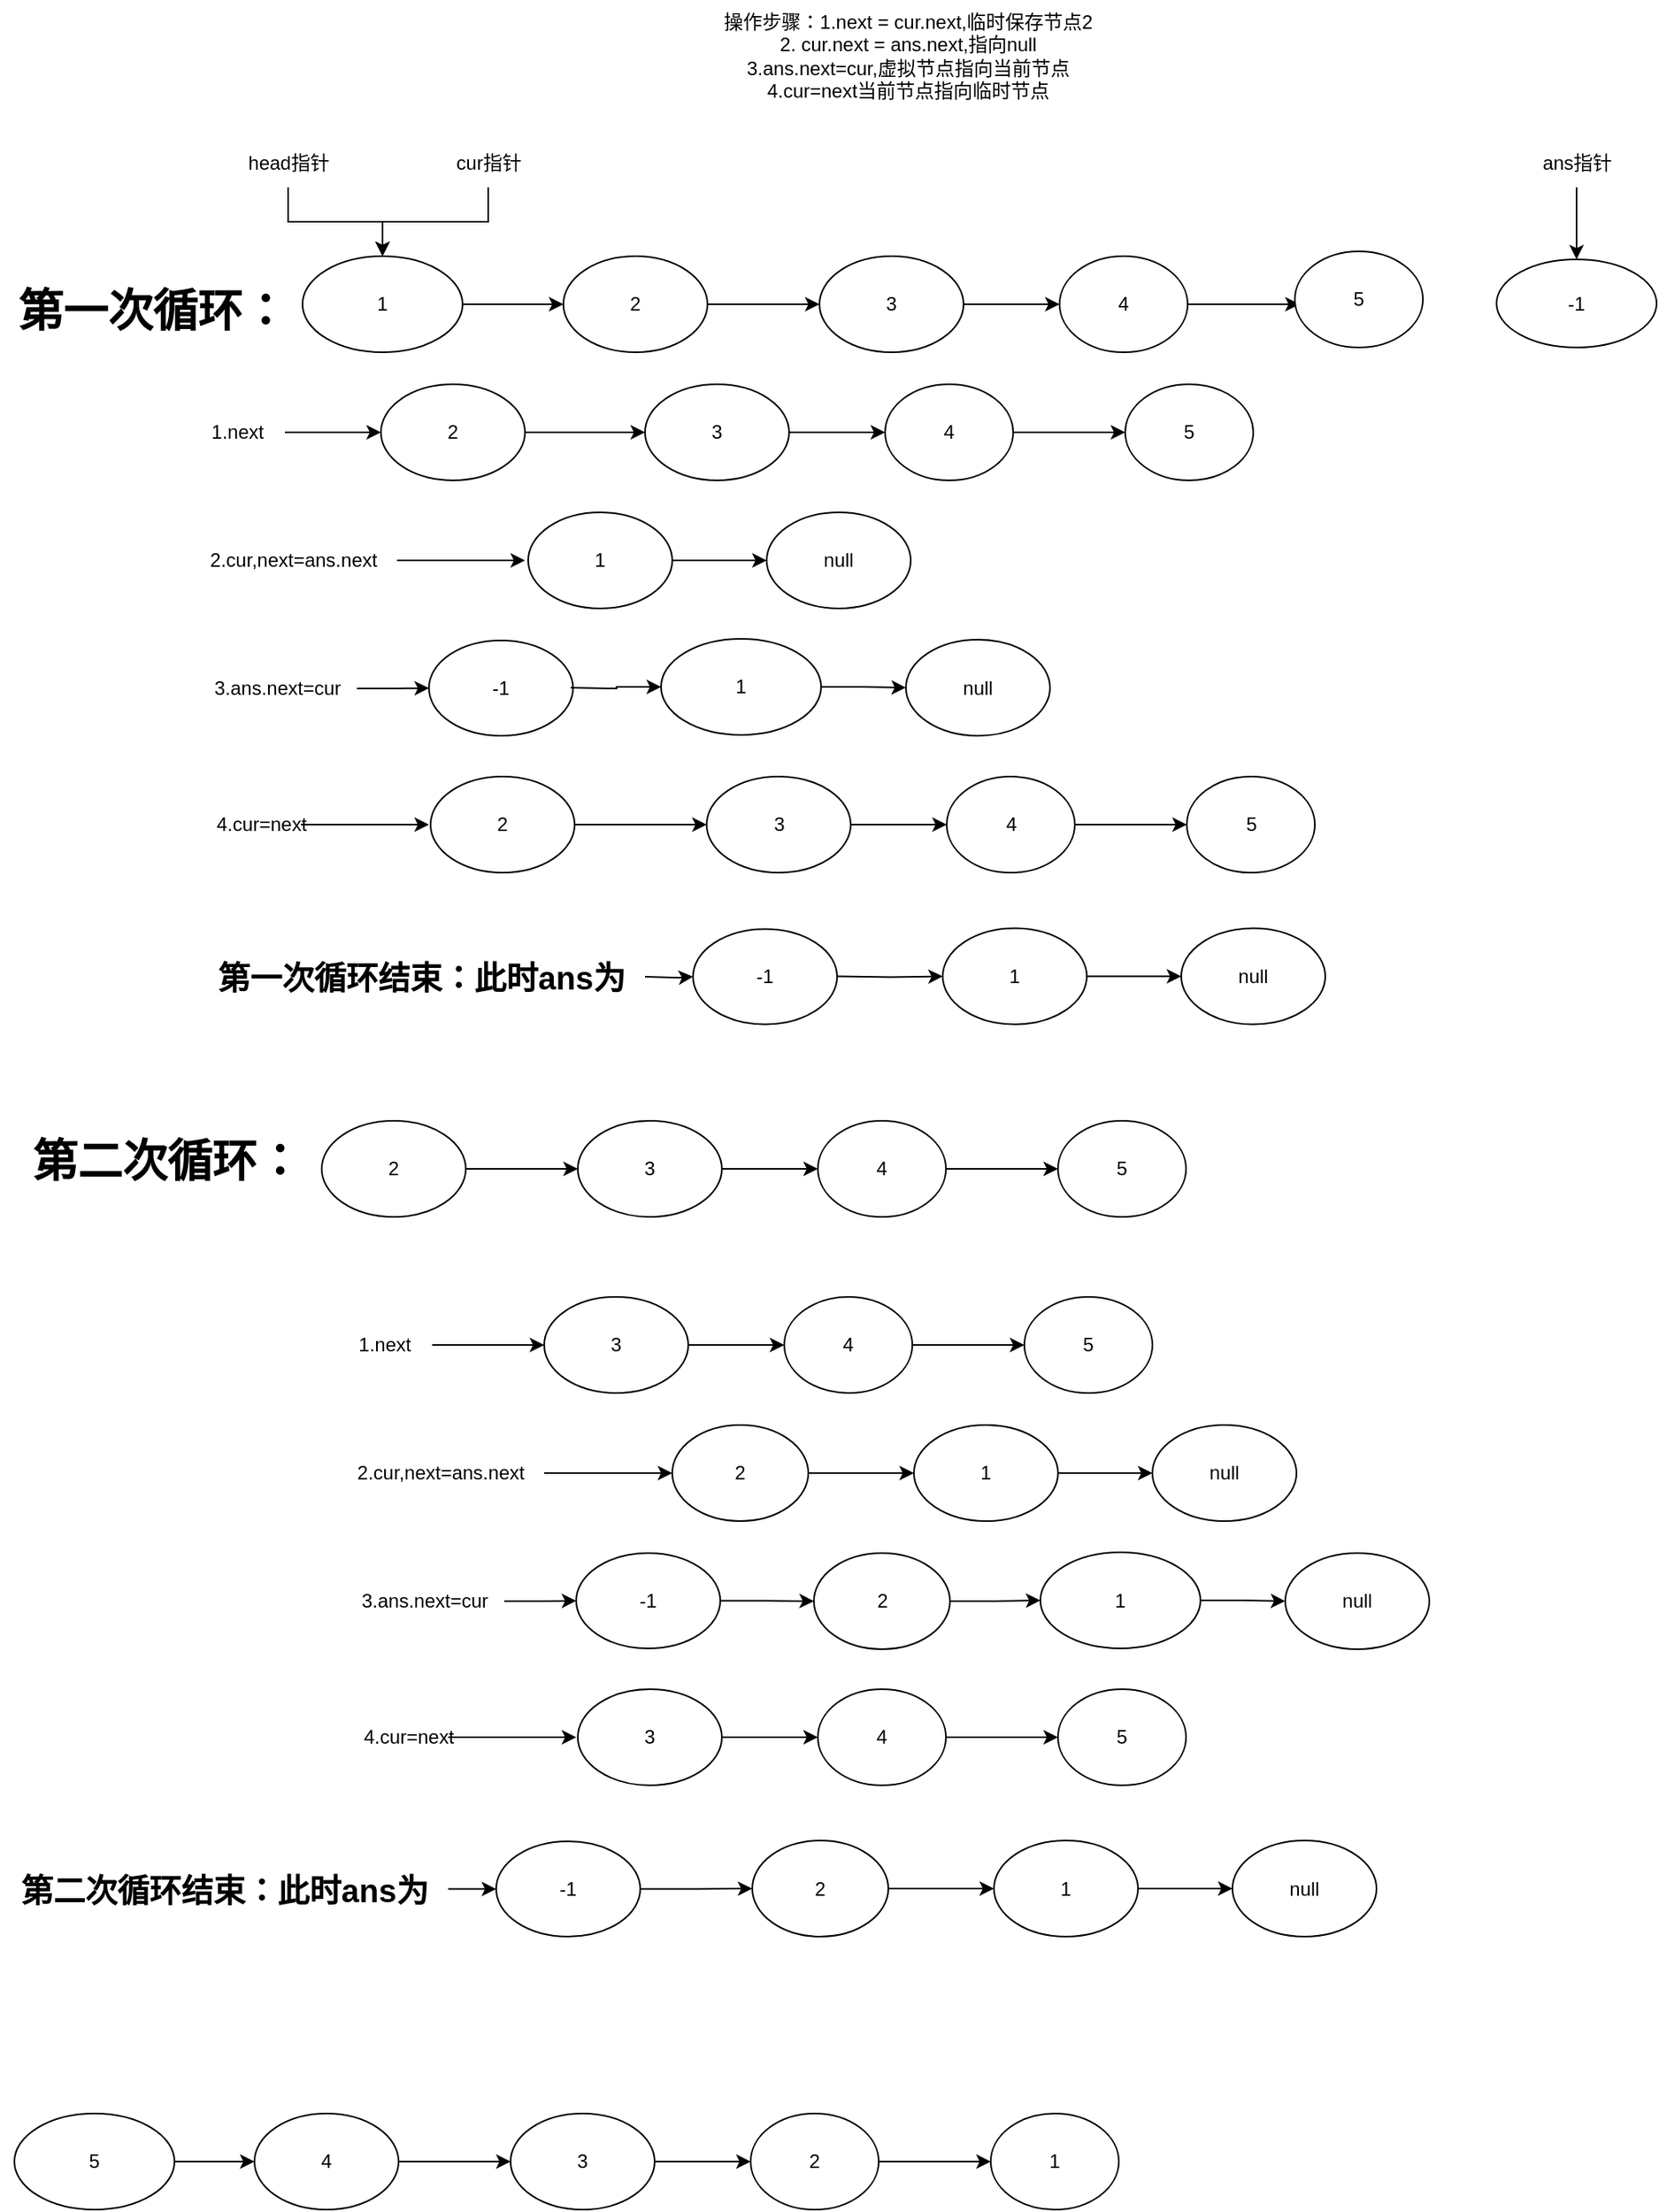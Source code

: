 <mxfile version="21.6.5" type="github" pages="2">
  <diagram name="第 1 页" id="rmQvQ7ixHq1P9Izbeguj">
    <mxGraphModel dx="2064" dy="1340" grid="1" gridSize="10" guides="1" tooltips="1" connect="1" arrows="1" fold="1" page="1" pageScale="1" pageWidth="827" pageHeight="1169" math="0" shadow="0">
      <root>
        <mxCell id="0" />
        <mxCell id="1" parent="0" />
        <mxCell id="DcCfHuT2zm9i7vaj_5bC-3" value="" style="edgeStyle=orthogonalEdgeStyle;rounded=0;orthogonalLoop=1;jettySize=auto;html=1;" parent="1" source="DcCfHuT2zm9i7vaj_5bC-1" target="DcCfHuT2zm9i7vaj_5bC-2" edge="1">
          <mxGeometry relative="1" as="geometry" />
        </mxCell>
        <mxCell id="DcCfHuT2zm9i7vaj_5bC-1" value="1" style="ellipse;whiteSpace=wrap;html=1;" parent="1" vertex="1">
          <mxGeometry x="449" y="290" width="100" height="60" as="geometry" />
        </mxCell>
        <mxCell id="DcCfHuT2zm9i7vaj_5bC-64" value="" style="edgeStyle=orthogonalEdgeStyle;rounded=0;orthogonalLoop=1;jettySize=auto;html=1;" parent="1" source="DcCfHuT2zm9i7vaj_5bC-2" target="DcCfHuT2zm9i7vaj_5bC-6" edge="1">
          <mxGeometry relative="1" as="geometry" />
        </mxCell>
        <mxCell id="DcCfHuT2zm9i7vaj_5bC-2" value="2" style="ellipse;whiteSpace=wrap;html=1;" parent="1" vertex="1">
          <mxGeometry x="612" y="290" width="90" height="60" as="geometry" />
        </mxCell>
        <mxCell id="DcCfHuT2zm9i7vaj_5bC-63" value="" style="edgeStyle=orthogonalEdgeStyle;rounded=0;orthogonalLoop=1;jettySize=auto;html=1;" parent="1" source="DcCfHuT2zm9i7vaj_5bC-6" target="DcCfHuT2zm9i7vaj_5bC-8" edge="1">
          <mxGeometry relative="1" as="geometry" />
        </mxCell>
        <mxCell id="DcCfHuT2zm9i7vaj_5bC-6" value="3" style="ellipse;whiteSpace=wrap;html=1;" parent="1" vertex="1">
          <mxGeometry x="772" y="290" width="90" height="60" as="geometry" />
        </mxCell>
        <mxCell id="DcCfHuT2zm9i7vaj_5bC-65" value="" style="edgeStyle=orthogonalEdgeStyle;rounded=0;orthogonalLoop=1;jettySize=auto;html=1;" parent="1" source="DcCfHuT2zm9i7vaj_5bC-8" edge="1">
          <mxGeometry relative="1" as="geometry">
            <mxPoint x="1072" y="320" as="targetPoint" />
          </mxGeometry>
        </mxCell>
        <mxCell id="DcCfHuT2zm9i7vaj_5bC-8" value="4" style="ellipse;whiteSpace=wrap;html=1;" parent="1" vertex="1">
          <mxGeometry x="922" y="290" width="80" height="60" as="geometry" />
        </mxCell>
        <mxCell id="DcCfHuT2zm9i7vaj_5bC-10" value="5" style="ellipse;whiteSpace=wrap;html=1;" parent="1" vertex="1">
          <mxGeometry x="1069" y="287" width="80" height="60" as="geometry" />
        </mxCell>
        <mxCell id="DcCfHuT2zm9i7vaj_5bC-12" value="" style="edgeStyle=orthogonalEdgeStyle;rounded=0;orthogonalLoop=1;jettySize=auto;html=1;" parent="1" source="DcCfHuT2zm9i7vaj_5bC-13" target="DcCfHuT2zm9i7vaj_5bC-15" edge="1">
          <mxGeometry relative="1" as="geometry" />
        </mxCell>
        <mxCell id="DcCfHuT2zm9i7vaj_5bC-13" value="5" style="ellipse;whiteSpace=wrap;html=1;" parent="1" vertex="1">
          <mxGeometry x="269" y="1450" width="100" height="60" as="geometry" />
        </mxCell>
        <mxCell id="DcCfHuT2zm9i7vaj_5bC-14" value="" style="edgeStyle=orthogonalEdgeStyle;rounded=0;orthogonalLoop=1;jettySize=auto;html=1;" parent="1" source="DcCfHuT2zm9i7vaj_5bC-15" target="DcCfHuT2zm9i7vaj_5bC-17" edge="1">
          <mxGeometry relative="1" as="geometry" />
        </mxCell>
        <mxCell id="DcCfHuT2zm9i7vaj_5bC-15" value="4" style="ellipse;whiteSpace=wrap;html=1;" parent="1" vertex="1">
          <mxGeometry x="419" y="1450" width="90" height="60" as="geometry" />
        </mxCell>
        <mxCell id="DcCfHuT2zm9i7vaj_5bC-16" value="" style="edgeStyle=orthogonalEdgeStyle;rounded=0;orthogonalLoop=1;jettySize=auto;html=1;" parent="1" source="DcCfHuT2zm9i7vaj_5bC-17" target="DcCfHuT2zm9i7vaj_5bC-19" edge="1">
          <mxGeometry relative="1" as="geometry" />
        </mxCell>
        <mxCell id="DcCfHuT2zm9i7vaj_5bC-17" value="3" style="ellipse;whiteSpace=wrap;html=1;" parent="1" vertex="1">
          <mxGeometry x="579" y="1450" width="90" height="60" as="geometry" />
        </mxCell>
        <mxCell id="DcCfHuT2zm9i7vaj_5bC-18" value="" style="edgeStyle=orthogonalEdgeStyle;rounded=0;orthogonalLoop=1;jettySize=auto;html=1;" parent="1" source="DcCfHuT2zm9i7vaj_5bC-19" target="DcCfHuT2zm9i7vaj_5bC-20" edge="1">
          <mxGeometry relative="1" as="geometry" />
        </mxCell>
        <mxCell id="DcCfHuT2zm9i7vaj_5bC-19" value="2" style="ellipse;whiteSpace=wrap;html=1;" parent="1" vertex="1">
          <mxGeometry x="729" y="1450" width="80" height="60" as="geometry" />
        </mxCell>
        <mxCell id="DcCfHuT2zm9i7vaj_5bC-20" value="1" style="ellipse;whiteSpace=wrap;html=1;" parent="1" vertex="1">
          <mxGeometry x="879" y="1450" width="80" height="60" as="geometry" />
        </mxCell>
        <mxCell id="DcCfHuT2zm9i7vaj_5bC-21" value="-1" style="ellipse;whiteSpace=wrap;html=1;" parent="1" vertex="1">
          <mxGeometry x="1195" y="292" width="100" height="55" as="geometry" />
        </mxCell>
        <mxCell id="DcCfHuT2zm9i7vaj_5bC-235" style="edgeStyle=orthogonalEdgeStyle;rounded=0;orthogonalLoop=1;jettySize=auto;html=1;entryX=0.5;entryY=0;entryDx=0;entryDy=0;" parent="1" source="DcCfHuT2zm9i7vaj_5bC-25" target="DcCfHuT2zm9i7vaj_5bC-1" edge="1">
          <mxGeometry relative="1" as="geometry" />
        </mxCell>
        <mxCell id="DcCfHuT2zm9i7vaj_5bC-25" value="cur指针" style="text;html=1;align=center;verticalAlign=middle;resizable=0;points=[];autosize=1;strokeColor=none;fillColor=none;" parent="1" vertex="1">
          <mxGeometry x="535" y="217" width="60" height="30" as="geometry" />
        </mxCell>
        <mxCell id="DcCfHuT2zm9i7vaj_5bC-233" style="edgeStyle=orthogonalEdgeStyle;rounded=0;orthogonalLoop=1;jettySize=auto;html=1;" parent="1" source="DcCfHuT2zm9i7vaj_5bC-26" target="DcCfHuT2zm9i7vaj_5bC-1" edge="1">
          <mxGeometry relative="1" as="geometry" />
        </mxCell>
        <mxCell id="DcCfHuT2zm9i7vaj_5bC-26" value="head指针" style="text;html=1;align=center;verticalAlign=middle;resizable=0;points=[];autosize=1;strokeColor=none;fillColor=none;" parent="1" vertex="1">
          <mxGeometry x="405" y="217" width="70" height="30" as="geometry" />
        </mxCell>
        <mxCell id="DcCfHuT2zm9i7vaj_5bC-234" style="edgeStyle=orthogonalEdgeStyle;rounded=0;orthogonalLoop=1;jettySize=auto;html=1;entryX=0.5;entryY=0;entryDx=0;entryDy=0;" parent="1" source="DcCfHuT2zm9i7vaj_5bC-27" target="DcCfHuT2zm9i7vaj_5bC-21" edge="1">
          <mxGeometry relative="1" as="geometry" />
        </mxCell>
        <mxCell id="DcCfHuT2zm9i7vaj_5bC-27" value="ans指针" style="text;html=1;align=center;verticalAlign=middle;resizable=0;points=[];autosize=1;strokeColor=none;fillColor=none;" parent="1" vertex="1">
          <mxGeometry x="1210" y="217" width="70" height="30" as="geometry" />
        </mxCell>
        <mxCell id="DcCfHuT2zm9i7vaj_5bC-33" value="操作步骤：1.next = cur.next,临时保存节点2&lt;br&gt;2. cur.next = ans.next,指向null&lt;br&gt;3.ans.next=cur,虚拟节点指向当前节点&lt;br&gt;4.cur=next当前节点指向临时节点" style="text;html=1;align=center;verticalAlign=middle;resizable=0;points=[];autosize=1;strokeColor=none;fillColor=none;" parent="1" vertex="1">
          <mxGeometry x="701.5" y="130" width="250" height="70" as="geometry" />
        </mxCell>
        <mxCell id="DcCfHuT2zm9i7vaj_5bC-58" value="" style="edgeStyle=orthogonalEdgeStyle;rounded=0;orthogonalLoop=1;jettySize=auto;html=1;" parent="1" source="DcCfHuT2zm9i7vaj_5bC-59" target="DcCfHuT2zm9i7vaj_5bC-61" edge="1">
          <mxGeometry relative="1" as="geometry" />
        </mxCell>
        <mxCell id="DcCfHuT2zm9i7vaj_5bC-59" value="3" style="ellipse;whiteSpace=wrap;html=1;" parent="1" vertex="1">
          <mxGeometry x="600" y="940" width="90" height="60" as="geometry" />
        </mxCell>
        <mxCell id="DcCfHuT2zm9i7vaj_5bC-60" value="" style="edgeStyle=orthogonalEdgeStyle;rounded=0;orthogonalLoop=1;jettySize=auto;html=1;" parent="1" source="DcCfHuT2zm9i7vaj_5bC-61" target="DcCfHuT2zm9i7vaj_5bC-62" edge="1">
          <mxGeometry relative="1" as="geometry" />
        </mxCell>
        <mxCell id="DcCfHuT2zm9i7vaj_5bC-61" value="4" style="ellipse;whiteSpace=wrap;html=1;" parent="1" vertex="1">
          <mxGeometry x="750" y="940" width="80" height="60" as="geometry" />
        </mxCell>
        <mxCell id="DcCfHuT2zm9i7vaj_5bC-62" value="5" style="ellipse;whiteSpace=wrap;html=1;" parent="1" vertex="1">
          <mxGeometry x="900" y="940" width="80" height="60" as="geometry" />
        </mxCell>
        <mxCell id="DcCfHuT2zm9i7vaj_5bC-67" value="" style="edgeStyle=orthogonalEdgeStyle;rounded=0;orthogonalLoop=1;jettySize=auto;html=1;" parent="1" source="DcCfHuT2zm9i7vaj_5bC-66" edge="1">
          <mxGeometry relative="1" as="geometry">
            <mxPoint x="600" y="970" as="targetPoint" />
          </mxGeometry>
        </mxCell>
        <mxCell id="DcCfHuT2zm9i7vaj_5bC-66" value="1.next" style="text;html=1;align=center;verticalAlign=middle;resizable=0;points=[];autosize=1;strokeColor=none;fillColor=none;" parent="1" vertex="1">
          <mxGeometry x="470" y="955" width="60" height="30" as="geometry" />
        </mxCell>
        <mxCell id="DcCfHuT2zm9i7vaj_5bC-176" value="" style="edgeStyle=orthogonalEdgeStyle;rounded=0;orthogonalLoop=1;jettySize=auto;html=1;" parent="1" source="DcCfHuT2zm9i7vaj_5bC-69" target="DcCfHuT2zm9i7vaj_5bC-175" edge="1">
          <mxGeometry relative="1" as="geometry" />
        </mxCell>
        <mxCell id="DcCfHuT2zm9i7vaj_5bC-69" value="2.cur,next=ans.next" style="text;html=1;align=center;verticalAlign=middle;resizable=0;points=[];autosize=1;strokeColor=none;fillColor=none;" parent="1" vertex="1">
          <mxGeometry x="470" y="1035" width="130" height="30" as="geometry" />
        </mxCell>
        <mxCell id="DcCfHuT2zm9i7vaj_5bC-93" value="" style="edgeStyle=orthogonalEdgeStyle;rounded=0;orthogonalLoop=1;jettySize=auto;html=1;" parent="1" source="DcCfHuT2zm9i7vaj_5bC-81" target="DcCfHuT2zm9i7vaj_5bC-82" edge="1">
          <mxGeometry relative="1" as="geometry" />
        </mxCell>
        <mxCell id="DcCfHuT2zm9i7vaj_5bC-81" value="3.ans.next=cur" style="text;html=1;align=center;verticalAlign=middle;resizable=0;points=[];autosize=1;strokeColor=none;fillColor=none;" parent="1" vertex="1">
          <mxGeometry x="475" y="1115" width="100" height="30" as="geometry" />
        </mxCell>
        <mxCell id="DcCfHuT2zm9i7vaj_5bC-179" value="" style="edgeStyle=orthogonalEdgeStyle;rounded=0;orthogonalLoop=1;jettySize=auto;html=1;" parent="1" source="DcCfHuT2zm9i7vaj_5bC-82" target="DcCfHuT2zm9i7vaj_5bC-178" edge="1">
          <mxGeometry relative="1" as="geometry" />
        </mxCell>
        <mxCell id="DcCfHuT2zm9i7vaj_5bC-82" value="-1" style="ellipse;whiteSpace=wrap;html=1;" parent="1" vertex="1">
          <mxGeometry x="620" y="1100" width="90" height="59.5" as="geometry" />
        </mxCell>
        <mxCell id="DcCfHuT2zm9i7vaj_5bC-83" value="" style="edgeStyle=orthogonalEdgeStyle;rounded=0;orthogonalLoop=1;jettySize=auto;html=1;" parent="1" source="DcCfHuT2zm9i7vaj_5bC-84" target="DcCfHuT2zm9i7vaj_5bC-86" edge="1">
          <mxGeometry relative="1" as="geometry" />
        </mxCell>
        <mxCell id="DcCfHuT2zm9i7vaj_5bC-84" value="1" style="ellipse;whiteSpace=wrap;html=1;" parent="1" vertex="1">
          <mxGeometry x="910" y="1099.5" width="100" height="60" as="geometry" />
        </mxCell>
        <mxCell id="DcCfHuT2zm9i7vaj_5bC-86" value="null" style="ellipse;whiteSpace=wrap;html=1;" parent="1" vertex="1">
          <mxGeometry x="1063" y="1100" width="90" height="60" as="geometry" />
        </mxCell>
        <mxCell id="DcCfHuT2zm9i7vaj_5bC-121" value="" style="edgeStyle=orthogonalEdgeStyle;rounded=0;orthogonalLoop=1;jettySize=auto;html=1;" parent="1" edge="1">
          <mxGeometry relative="1" as="geometry">
            <mxPoint x="540" y="1215" as="sourcePoint" />
            <mxPoint x="620" y="1215" as="targetPoint" />
          </mxGeometry>
        </mxCell>
        <mxCell id="DcCfHuT2zm9i7vaj_5bC-94" value="4.cur=next" style="text;html=1;align=center;verticalAlign=middle;resizable=0;points=[];autosize=1;strokeColor=none;fillColor=none;" parent="1" vertex="1">
          <mxGeometry x="475" y="1200" width="80" height="30" as="geometry" />
        </mxCell>
        <mxCell id="DcCfHuT2zm9i7vaj_5bC-113" value="" style="edgeStyle=orthogonalEdgeStyle;rounded=0;orthogonalLoop=1;jettySize=auto;html=1;" parent="1" source="DcCfHuT2zm9i7vaj_5bC-104" target="DcCfHuT2zm9i7vaj_5bC-112" edge="1">
          <mxGeometry relative="1" as="geometry" />
        </mxCell>
        <mxCell id="DcCfHuT2zm9i7vaj_5bC-104" value="1" style="ellipse;whiteSpace=wrap;html=1;" parent="1" vertex="1">
          <mxGeometry x="831" y="1020" width="90" height="60" as="geometry" />
        </mxCell>
        <mxCell id="DcCfHuT2zm9i7vaj_5bC-112" value="null" style="ellipse;whiteSpace=wrap;html=1;" parent="1" vertex="1">
          <mxGeometry x="980" y="1020" width="90" height="60" as="geometry" />
        </mxCell>
        <mxCell id="DcCfHuT2zm9i7vaj_5bC-116" value="" style="edgeStyle=orthogonalEdgeStyle;rounded=0;orthogonalLoop=1;jettySize=auto;html=1;" parent="1" source="DcCfHuT2zm9i7vaj_5bC-117" target="DcCfHuT2zm9i7vaj_5bC-119" edge="1">
          <mxGeometry relative="1" as="geometry" />
        </mxCell>
        <mxCell id="DcCfHuT2zm9i7vaj_5bC-117" value="3" style="ellipse;whiteSpace=wrap;html=1;" parent="1" vertex="1">
          <mxGeometry x="621" y="1185" width="90" height="60" as="geometry" />
        </mxCell>
        <mxCell id="DcCfHuT2zm9i7vaj_5bC-118" value="" style="edgeStyle=orthogonalEdgeStyle;rounded=0;orthogonalLoop=1;jettySize=auto;html=1;" parent="1" source="DcCfHuT2zm9i7vaj_5bC-119" target="DcCfHuT2zm9i7vaj_5bC-120" edge="1">
          <mxGeometry relative="1" as="geometry" />
        </mxCell>
        <mxCell id="DcCfHuT2zm9i7vaj_5bC-119" value="4" style="ellipse;whiteSpace=wrap;html=1;" parent="1" vertex="1">
          <mxGeometry x="771" y="1185" width="80" height="60" as="geometry" />
        </mxCell>
        <mxCell id="DcCfHuT2zm9i7vaj_5bC-120" value="5" style="ellipse;whiteSpace=wrap;html=1;" parent="1" vertex="1">
          <mxGeometry x="921" y="1185" width="80" height="60" as="geometry" />
        </mxCell>
        <mxCell id="DcCfHuT2zm9i7vaj_5bC-130" value="" style="edgeStyle=orthogonalEdgeStyle;rounded=0;orthogonalLoop=1;jettySize=auto;html=1;" parent="1" source="DcCfHuT2zm9i7vaj_5bC-122" target="DcCfHuT2zm9i7vaj_5bC-126" edge="1">
          <mxGeometry relative="1" as="geometry" />
        </mxCell>
        <mxCell id="DcCfHuT2zm9i7vaj_5bC-122" value="&lt;b&gt;&lt;font style=&quot;font-size: 20px;&quot;&gt;第二次循环结束：此时ans为&lt;/font&gt;&lt;/b&gt;" style="text;html=1;align=center;verticalAlign=middle;resizable=0;points=[];autosize=1;strokeColor=none;fillColor=none;" parent="1" vertex="1">
          <mxGeometry x="260" y="1289.75" width="280" height="40" as="geometry" />
        </mxCell>
        <mxCell id="DcCfHuT2zm9i7vaj_5bC-186" value="" style="edgeStyle=orthogonalEdgeStyle;rounded=0;orthogonalLoop=1;jettySize=auto;html=1;" parent="1" source="DcCfHuT2zm9i7vaj_5bC-126" target="DcCfHuT2zm9i7vaj_5bC-185" edge="1">
          <mxGeometry relative="1" as="geometry" />
        </mxCell>
        <mxCell id="DcCfHuT2zm9i7vaj_5bC-126" value="-1" style="ellipse;whiteSpace=wrap;html=1;" parent="1" vertex="1">
          <mxGeometry x="570" y="1280" width="90" height="59.5" as="geometry" />
        </mxCell>
        <mxCell id="DcCfHuT2zm9i7vaj_5bC-131" value="&lt;b&gt;&lt;font style=&quot;font-size: 28px;&quot;&gt;第一次循环：&lt;/font&gt;&lt;/b&gt;" style="text;html=1;align=center;verticalAlign=middle;resizable=0;points=[];autosize=1;strokeColor=none;fillColor=none;" parent="1" vertex="1">
          <mxGeometry x="260" y="299" width="190" height="50" as="geometry" />
        </mxCell>
        <mxCell id="DcCfHuT2zm9i7vaj_5bC-132" value="&lt;b&gt;&lt;font style=&quot;font-size: 28px;&quot;&gt;第二次循环：&lt;/font&gt;&lt;/b&gt;" style="text;html=1;align=center;verticalAlign=middle;resizable=0;points=[];autosize=1;strokeColor=none;fillColor=none;" parent="1" vertex="1">
          <mxGeometry x="269" y="830" width="190" height="50" as="geometry" />
        </mxCell>
        <mxCell id="DcCfHuT2zm9i7vaj_5bC-133" value="" style="edgeStyle=orthogonalEdgeStyle;rounded=0;orthogonalLoop=1;jettySize=auto;html=1;" parent="1" source="DcCfHuT2zm9i7vaj_5bC-134" target="DcCfHuT2zm9i7vaj_5bC-136" edge="1">
          <mxGeometry relative="1" as="geometry" />
        </mxCell>
        <mxCell id="DcCfHuT2zm9i7vaj_5bC-134" value="2" style="ellipse;whiteSpace=wrap;html=1;" parent="1" vertex="1">
          <mxGeometry x="461" y="830" width="90" height="60" as="geometry" />
        </mxCell>
        <mxCell id="DcCfHuT2zm9i7vaj_5bC-135" value="" style="edgeStyle=orthogonalEdgeStyle;rounded=0;orthogonalLoop=1;jettySize=auto;html=1;" parent="1" source="DcCfHuT2zm9i7vaj_5bC-136" target="DcCfHuT2zm9i7vaj_5bC-138" edge="1">
          <mxGeometry relative="1" as="geometry" />
        </mxCell>
        <mxCell id="DcCfHuT2zm9i7vaj_5bC-136" value="3" style="ellipse;whiteSpace=wrap;html=1;" parent="1" vertex="1">
          <mxGeometry x="621" y="830" width="90" height="60" as="geometry" />
        </mxCell>
        <mxCell id="DcCfHuT2zm9i7vaj_5bC-137" value="" style="edgeStyle=orthogonalEdgeStyle;rounded=0;orthogonalLoop=1;jettySize=auto;html=1;" parent="1" source="DcCfHuT2zm9i7vaj_5bC-138" target="DcCfHuT2zm9i7vaj_5bC-139" edge="1">
          <mxGeometry relative="1" as="geometry" />
        </mxCell>
        <mxCell id="DcCfHuT2zm9i7vaj_5bC-138" value="4" style="ellipse;whiteSpace=wrap;html=1;" parent="1" vertex="1">
          <mxGeometry x="771" y="830" width="80" height="60" as="geometry" />
        </mxCell>
        <mxCell id="DcCfHuT2zm9i7vaj_5bC-139" value="5" style="ellipse;whiteSpace=wrap;html=1;" parent="1" vertex="1">
          <mxGeometry x="921" y="830" width="80" height="60" as="geometry" />
        </mxCell>
        <mxCell id="DcCfHuT2zm9i7vaj_5bC-177" value="" style="edgeStyle=orthogonalEdgeStyle;rounded=0;orthogonalLoop=1;jettySize=auto;html=1;" parent="1" source="DcCfHuT2zm9i7vaj_5bC-175" target="DcCfHuT2zm9i7vaj_5bC-104" edge="1">
          <mxGeometry relative="1" as="geometry" />
        </mxCell>
        <mxCell id="DcCfHuT2zm9i7vaj_5bC-175" value="2" style="ellipse;whiteSpace=wrap;html=1;" parent="1" vertex="1">
          <mxGeometry x="680" y="1020" width="85" height="60" as="geometry" />
        </mxCell>
        <mxCell id="DcCfHuT2zm9i7vaj_5bC-180" value="" style="edgeStyle=orthogonalEdgeStyle;rounded=0;orthogonalLoop=1;jettySize=auto;html=1;" parent="1" source="DcCfHuT2zm9i7vaj_5bC-178" target="DcCfHuT2zm9i7vaj_5bC-84" edge="1">
          <mxGeometry relative="1" as="geometry" />
        </mxCell>
        <mxCell id="DcCfHuT2zm9i7vaj_5bC-178" value="2" style="ellipse;whiteSpace=wrap;html=1;" parent="1" vertex="1">
          <mxGeometry x="768.5" y="1100" width="85" height="60" as="geometry" />
        </mxCell>
        <mxCell id="DcCfHuT2zm9i7vaj_5bC-181" value="" style="edgeStyle=orthogonalEdgeStyle;rounded=0;orthogonalLoop=1;jettySize=auto;html=1;" parent="1" source="DcCfHuT2zm9i7vaj_5bC-182" edge="1">
          <mxGeometry relative="1" as="geometry">
            <mxPoint x="1030" y="1309.5" as="targetPoint" />
          </mxGeometry>
        </mxCell>
        <mxCell id="DcCfHuT2zm9i7vaj_5bC-182" value="1" style="ellipse;whiteSpace=wrap;html=1;" parent="1" vertex="1">
          <mxGeometry x="881" y="1279.5" width="90" height="60" as="geometry" />
        </mxCell>
        <mxCell id="DcCfHuT2zm9i7vaj_5bC-183" value="null" style="ellipse;whiteSpace=wrap;html=1;" parent="1" vertex="1">
          <mxGeometry x="1030" y="1279.5" width="90" height="60" as="geometry" />
        </mxCell>
        <mxCell id="DcCfHuT2zm9i7vaj_5bC-184" value="" style="edgeStyle=orthogonalEdgeStyle;rounded=0;orthogonalLoop=1;jettySize=auto;html=1;" parent="1" source="DcCfHuT2zm9i7vaj_5bC-185" target="DcCfHuT2zm9i7vaj_5bC-182" edge="1">
          <mxGeometry relative="1" as="geometry" />
        </mxCell>
        <mxCell id="DcCfHuT2zm9i7vaj_5bC-185" value="2" style="ellipse;whiteSpace=wrap;html=1;" parent="1" vertex="1">
          <mxGeometry x="730" y="1279.5" width="85" height="60" as="geometry" />
        </mxCell>
        <mxCell id="DcCfHuT2zm9i7vaj_5bC-187" value="" style="edgeStyle=orthogonalEdgeStyle;rounded=0;orthogonalLoop=1;jettySize=auto;html=1;" parent="1" source="DcCfHuT2zm9i7vaj_5bC-188" target="DcCfHuT2zm9i7vaj_5bC-190" edge="1">
          <mxGeometry relative="1" as="geometry" />
        </mxCell>
        <mxCell id="DcCfHuT2zm9i7vaj_5bC-188" value="3" style="ellipse;whiteSpace=wrap;html=1;" parent="1" vertex="1">
          <mxGeometry x="663" y="370" width="90" height="60" as="geometry" />
        </mxCell>
        <mxCell id="DcCfHuT2zm9i7vaj_5bC-189" value="" style="edgeStyle=orthogonalEdgeStyle;rounded=0;orthogonalLoop=1;jettySize=auto;html=1;" parent="1" source="DcCfHuT2zm9i7vaj_5bC-190" target="DcCfHuT2zm9i7vaj_5bC-191" edge="1">
          <mxGeometry relative="1" as="geometry" />
        </mxCell>
        <mxCell id="DcCfHuT2zm9i7vaj_5bC-190" value="4" style="ellipse;whiteSpace=wrap;html=1;" parent="1" vertex="1">
          <mxGeometry x="813" y="370" width="80" height="60" as="geometry" />
        </mxCell>
        <mxCell id="DcCfHuT2zm9i7vaj_5bC-191" value="5" style="ellipse;whiteSpace=wrap;html=1;" parent="1" vertex="1">
          <mxGeometry x="963" y="370" width="80" height="60" as="geometry" />
        </mxCell>
        <mxCell id="DcCfHuT2zm9i7vaj_5bC-228" value="" style="edgeStyle=orthogonalEdgeStyle;rounded=0;orthogonalLoop=1;jettySize=auto;html=1;" parent="1" source="DcCfHuT2zm9i7vaj_5bC-193" target="DcCfHuT2zm9i7vaj_5bC-226" edge="1">
          <mxGeometry relative="1" as="geometry" />
        </mxCell>
        <mxCell id="DcCfHuT2zm9i7vaj_5bC-193" value="1.next" style="text;html=1;align=center;verticalAlign=middle;resizable=0;points=[];autosize=1;strokeColor=none;fillColor=none;" parent="1" vertex="1">
          <mxGeometry x="378" y="385" width="60" height="30" as="geometry" />
        </mxCell>
        <mxCell id="DcCfHuT2zm9i7vaj_5bC-194" value="" style="edgeStyle=orthogonalEdgeStyle;rounded=0;orthogonalLoop=1;jettySize=auto;html=1;" parent="1" source="DcCfHuT2zm9i7vaj_5bC-195" edge="1">
          <mxGeometry relative="1" as="geometry">
            <mxPoint x="588" y="480" as="targetPoint" />
          </mxGeometry>
        </mxCell>
        <mxCell id="DcCfHuT2zm9i7vaj_5bC-195" value="2.cur,next=ans.next" style="text;html=1;align=center;verticalAlign=middle;resizable=0;points=[];autosize=1;strokeColor=none;fillColor=none;" parent="1" vertex="1">
          <mxGeometry x="378" y="465" width="130" height="30" as="geometry" />
        </mxCell>
        <mxCell id="DcCfHuT2zm9i7vaj_5bC-196" value="" style="edgeStyle=orthogonalEdgeStyle;rounded=0;orthogonalLoop=1;jettySize=auto;html=1;" parent="1" source="DcCfHuT2zm9i7vaj_5bC-197" target="DcCfHuT2zm9i7vaj_5bC-199" edge="1">
          <mxGeometry relative="1" as="geometry" />
        </mxCell>
        <mxCell id="DcCfHuT2zm9i7vaj_5bC-197" value="3.ans.next=cur" style="text;html=1;align=center;verticalAlign=middle;resizable=0;points=[];autosize=1;strokeColor=none;fillColor=none;" parent="1" vertex="1">
          <mxGeometry x="383" y="545" width="100" height="30" as="geometry" />
        </mxCell>
        <mxCell id="DcCfHuT2zm9i7vaj_5bC-199" value="-1" style="ellipse;whiteSpace=wrap;html=1;" parent="1" vertex="1">
          <mxGeometry x="528" y="530" width="90" height="59.5" as="geometry" />
        </mxCell>
        <mxCell id="DcCfHuT2zm9i7vaj_5bC-200" value="" style="edgeStyle=orthogonalEdgeStyle;rounded=0;orthogonalLoop=1;jettySize=auto;html=1;" parent="1" source="DcCfHuT2zm9i7vaj_5bC-201" target="DcCfHuT2zm9i7vaj_5bC-202" edge="1">
          <mxGeometry relative="1" as="geometry" />
        </mxCell>
        <mxCell id="DcCfHuT2zm9i7vaj_5bC-201" value="1" style="ellipse;whiteSpace=wrap;html=1;" parent="1" vertex="1">
          <mxGeometry x="673" y="529" width="100" height="60" as="geometry" />
        </mxCell>
        <mxCell id="DcCfHuT2zm9i7vaj_5bC-202" value="null" style="ellipse;whiteSpace=wrap;html=1;" parent="1" vertex="1">
          <mxGeometry x="826" y="529.5" width="90" height="60" as="geometry" />
        </mxCell>
        <mxCell id="DcCfHuT2zm9i7vaj_5bC-203" value="" style="edgeStyle=orthogonalEdgeStyle;rounded=0;orthogonalLoop=1;jettySize=auto;html=1;" parent="1" edge="1">
          <mxGeometry relative="1" as="geometry">
            <mxPoint x="448" y="645" as="sourcePoint" />
            <mxPoint x="528" y="645" as="targetPoint" />
          </mxGeometry>
        </mxCell>
        <mxCell id="DcCfHuT2zm9i7vaj_5bC-204" value="4.cur=next" style="text;html=1;align=center;verticalAlign=middle;resizable=0;points=[];autosize=1;strokeColor=none;fillColor=none;" parent="1" vertex="1">
          <mxGeometry x="383" y="630" width="80" height="30" as="geometry" />
        </mxCell>
        <mxCell id="DcCfHuT2zm9i7vaj_5bC-205" value="" style="edgeStyle=orthogonalEdgeStyle;rounded=0;orthogonalLoop=1;jettySize=auto;html=1;" parent="1" source="DcCfHuT2zm9i7vaj_5bC-206" target="DcCfHuT2zm9i7vaj_5bC-207" edge="1">
          <mxGeometry relative="1" as="geometry" />
        </mxCell>
        <mxCell id="DcCfHuT2zm9i7vaj_5bC-206" value="1" style="ellipse;whiteSpace=wrap;html=1;" parent="1" vertex="1">
          <mxGeometry x="590" y="450" width="90" height="60" as="geometry" />
        </mxCell>
        <mxCell id="DcCfHuT2zm9i7vaj_5bC-207" value="null" style="ellipse;whiteSpace=wrap;html=1;" parent="1" vertex="1">
          <mxGeometry x="739" y="450" width="90" height="60" as="geometry" />
        </mxCell>
        <mxCell id="DcCfHuT2zm9i7vaj_5bC-208" value="" style="edgeStyle=orthogonalEdgeStyle;rounded=0;orthogonalLoop=1;jettySize=auto;html=1;" parent="1" source="DcCfHuT2zm9i7vaj_5bC-209" target="DcCfHuT2zm9i7vaj_5bC-211" edge="1">
          <mxGeometry relative="1" as="geometry" />
        </mxCell>
        <mxCell id="DcCfHuT2zm9i7vaj_5bC-209" value="3" style="ellipse;whiteSpace=wrap;html=1;" parent="1" vertex="1">
          <mxGeometry x="701.5" y="615" width="90" height="60" as="geometry" />
        </mxCell>
        <mxCell id="DcCfHuT2zm9i7vaj_5bC-210" value="" style="edgeStyle=orthogonalEdgeStyle;rounded=0;orthogonalLoop=1;jettySize=auto;html=1;" parent="1" source="DcCfHuT2zm9i7vaj_5bC-211" target="DcCfHuT2zm9i7vaj_5bC-212" edge="1">
          <mxGeometry relative="1" as="geometry" />
        </mxCell>
        <mxCell id="DcCfHuT2zm9i7vaj_5bC-211" value="4" style="ellipse;whiteSpace=wrap;html=1;" parent="1" vertex="1">
          <mxGeometry x="851.5" y="615" width="80" height="60" as="geometry" />
        </mxCell>
        <mxCell id="DcCfHuT2zm9i7vaj_5bC-212" value="5" style="ellipse;whiteSpace=wrap;html=1;" parent="1" vertex="1">
          <mxGeometry x="1001.5" y="615" width="80" height="60" as="geometry" />
        </mxCell>
        <mxCell id="DcCfHuT2zm9i7vaj_5bC-213" value="" style="edgeStyle=orthogonalEdgeStyle;rounded=0;orthogonalLoop=1;jettySize=auto;html=1;" parent="1" target="DcCfHuT2zm9i7vaj_5bC-216" edge="1">
          <mxGeometry relative="1" as="geometry">
            <mxPoint x="663" y="740.05" as="sourcePoint" />
          </mxGeometry>
        </mxCell>
        <mxCell id="DcCfHuT2zm9i7vaj_5bC-214" value="&lt;b&gt;&lt;font style=&quot;font-size: 20px;&quot;&gt;第一次循环结束：此时ans为&lt;/font&gt;&lt;/b&gt;" style="text;html=1;align=center;verticalAlign=middle;resizable=0;points=[];autosize=1;strokeColor=none;fillColor=none;" parent="1" vertex="1">
          <mxGeometry x="383" y="719.75" width="280" height="40" as="geometry" />
        </mxCell>
        <mxCell id="DcCfHuT2zm9i7vaj_5bC-216" value="-1" style="ellipse;whiteSpace=wrap;html=1;" parent="1" vertex="1">
          <mxGeometry x="693" y="710.25" width="90" height="59.5" as="geometry" />
        </mxCell>
        <mxCell id="DcCfHuT2zm9i7vaj_5bC-219" value="" style="edgeStyle=orthogonalEdgeStyle;rounded=0;orthogonalLoop=1;jettySize=auto;html=1;" parent="1" target="DcCfHuT2zm9i7vaj_5bC-201" edge="1">
          <mxGeometry relative="1" as="geometry">
            <mxPoint x="616.5" y="559.5" as="sourcePoint" />
          </mxGeometry>
        </mxCell>
        <mxCell id="DcCfHuT2zm9i7vaj_5bC-221" value="" style="edgeStyle=orthogonalEdgeStyle;rounded=0;orthogonalLoop=1;jettySize=auto;html=1;" parent="1" source="DcCfHuT2zm9i7vaj_5bC-222" edge="1">
          <mxGeometry relative="1" as="geometry">
            <mxPoint x="998" y="739.75" as="targetPoint" />
          </mxGeometry>
        </mxCell>
        <mxCell id="DcCfHuT2zm9i7vaj_5bC-222" value="1" style="ellipse;whiteSpace=wrap;html=1;" parent="1" vertex="1">
          <mxGeometry x="849" y="709.75" width="90" height="60" as="geometry" />
        </mxCell>
        <mxCell id="DcCfHuT2zm9i7vaj_5bC-223" value="null" style="ellipse;whiteSpace=wrap;html=1;" parent="1" vertex="1">
          <mxGeometry x="998" y="709.75" width="90" height="60" as="geometry" />
        </mxCell>
        <mxCell id="DcCfHuT2zm9i7vaj_5bC-224" value="" style="edgeStyle=orthogonalEdgeStyle;rounded=0;orthogonalLoop=1;jettySize=auto;html=1;" parent="1" target="DcCfHuT2zm9i7vaj_5bC-222" edge="1">
          <mxGeometry relative="1" as="geometry">
            <mxPoint x="783" y="739.75" as="sourcePoint" />
          </mxGeometry>
        </mxCell>
        <mxCell id="DcCfHuT2zm9i7vaj_5bC-227" value="" style="edgeStyle=orthogonalEdgeStyle;rounded=0;orthogonalLoop=1;jettySize=auto;html=1;" parent="1" source="DcCfHuT2zm9i7vaj_5bC-226" target="DcCfHuT2zm9i7vaj_5bC-188" edge="1">
          <mxGeometry relative="1" as="geometry" />
        </mxCell>
        <mxCell id="DcCfHuT2zm9i7vaj_5bC-226" value="2" style="ellipse;whiteSpace=wrap;html=1;" parent="1" vertex="1">
          <mxGeometry x="498" y="370" width="90" height="60" as="geometry" />
        </mxCell>
        <mxCell id="DcCfHuT2zm9i7vaj_5bC-230" value="" style="edgeStyle=orthogonalEdgeStyle;rounded=0;orthogonalLoop=1;jettySize=auto;html=1;" parent="1" source="DcCfHuT2zm9i7vaj_5bC-229" target="DcCfHuT2zm9i7vaj_5bC-209" edge="1">
          <mxGeometry relative="1" as="geometry" />
        </mxCell>
        <mxCell id="DcCfHuT2zm9i7vaj_5bC-229" value="2" style="ellipse;whiteSpace=wrap;html=1;" parent="1" vertex="1">
          <mxGeometry x="529" y="615" width="90" height="60" as="geometry" />
        </mxCell>
      </root>
    </mxGraphModel>
  </diagram>
  <diagram id="kpQgCUX6lXpqwIWh6ie5" name="第 2 页">
    <mxGraphModel dx="1032" dy="670" grid="1" gridSize="10" guides="1" tooltips="1" connect="1" arrows="1" fold="1" page="1" pageScale="1" pageWidth="827" pageHeight="1169" math="0" shadow="0">
      <root>
        <mxCell id="0" />
        <mxCell id="1" parent="0" />
        <mxCell id="A5BiCIOGUq9FeucR0aTY-1" style="edgeStyle=orthogonalEdgeStyle;rounded=0;orthogonalLoop=1;jettySize=auto;html=1;entryX=0.5;entryY=0;entryDx=0;entryDy=0;" edge="1" parent="1">
          <mxGeometry relative="1" as="geometry">
            <mxPoint x="520" y="140" as="sourcePoint" />
            <mxPoint x="520" y="280" as="targetPoint" />
          </mxGeometry>
        </mxCell>
        <mxCell id="A5BiCIOGUq9FeucR0aTY-2" value="1、根据clinetID请求授权码" style="text;html=1;strokeColor=none;fillColor=none;align=center;verticalAlign=middle;whiteSpace=wrap;rounded=0;" vertex="1" parent="1">
          <mxGeometry x="520" y="200" width="130" height="30" as="geometry" />
        </mxCell>
        <mxCell id="A5BiCIOGUq9FeucR0aTY-3" value="server" style="rounded=0;whiteSpace=wrap;html=1;direction=south;" vertex="1" parent="1">
          <mxGeometry x="110" y="280" width="110" height="330" as="geometry" />
        </mxCell>
        <mxCell id="A5BiCIOGUq9FeucR0aTY-4" value="三方授权server" style="rounded=0;whiteSpace=wrap;html=1;direction=south;" vertex="1" parent="1">
          <mxGeometry x="490" y="280" width="100" height="340" as="geometry" />
        </mxCell>
        <mxCell id="A5BiCIOGUq9FeucR0aTY-5" value="" style="endArrow=classic;html=1;rounded=0;exitX=0.103;exitY=1;exitDx=0;exitDy=0;exitPerimeter=0;entryX=0.112;entryY=-0.018;entryDx=0;entryDy=0;entryPerimeter=0;" edge="1" parent="1" source="A5BiCIOGUq9FeucR0aTY-4" target="A5BiCIOGUq9FeucR0aTY-3">
          <mxGeometry width="50" height="50" relative="1" as="geometry">
            <mxPoint x="480" y="321" as="sourcePoint" />
            <mxPoint x="230" y="320" as="targetPoint" />
          </mxGeometry>
        </mxCell>
        <mxCell id="A5BiCIOGUq9FeucR0aTY-6" value="2、返回code" style="text;html=1;strokeColor=none;fillColor=none;align=center;verticalAlign=middle;whiteSpace=wrap;rounded=0;" vertex="1" parent="1">
          <mxGeometry x="284" y="280" width="130" height="30" as="geometry" />
        </mxCell>
        <mxCell id="A5BiCIOGUq9FeucR0aTY-7" value="" style="endArrow=classic;html=1;rounded=0;entryX=0.276;entryY=1.01;entryDx=0;entryDy=0;entryPerimeter=0;" edge="1" parent="1" target="A5BiCIOGUq9FeucR0aTY-4">
          <mxGeometry width="50" height="50" relative="1" as="geometry">
            <mxPoint x="230" y="374" as="sourcePoint" />
            <mxPoint x="340" y="350" as="targetPoint" />
            <Array as="points" />
          </mxGeometry>
        </mxCell>
        <mxCell id="A5BiCIOGUq9FeucR0aTY-8" value="3、根据code、secretKey、clientId，获取accessToken" style="text;html=1;strokeColor=none;fillColor=none;align=center;verticalAlign=middle;whiteSpace=wrap;rounded=0;" vertex="1" parent="1">
          <mxGeometry x="230" y="340" width="240" height="30" as="geometry" />
        </mxCell>
        <mxCell id="A5BiCIOGUq9FeucR0aTY-9" value="" style="endArrow=classic;html=1;rounded=0;entryX=0.45;entryY=-0.023;entryDx=0;entryDy=0;entryPerimeter=0;" edge="1" parent="1" target="A5BiCIOGUq9FeucR0aTY-3">
          <mxGeometry width="50" height="50" relative="1" as="geometry">
            <mxPoint x="470" y="430" as="sourcePoint" />
            <mxPoint x="219" y="421" as="targetPoint" />
          </mxGeometry>
        </mxCell>
        <mxCell id="A5BiCIOGUq9FeucR0aTY-10" value="4、返回accessToken、expireTime等" style="text;html=1;strokeColor=none;fillColor=none;align=center;verticalAlign=middle;whiteSpace=wrap;rounded=0;" vertex="1" parent="1">
          <mxGeometry x="240" y="390" width="240" height="30" as="geometry" />
        </mxCell>
        <mxCell id="A5BiCIOGUq9FeucR0aTY-11" value="" style="endArrow=classic;html=1;rounded=0;exitX=0.882;exitY=0;exitDx=0;exitDy=0;exitPerimeter=0;entryX=0.65;entryY=1.05;entryDx=0;entryDy=0;entryPerimeter=0;" edge="1" parent="1" source="A5BiCIOGUq9FeucR0aTY-3" target="A5BiCIOGUq9FeucR0aTY-4">
          <mxGeometry width="50" height="50" relative="1" as="geometry">
            <mxPoint x="390" y="370" as="sourcePoint" />
            <mxPoint x="470" y="578" as="targetPoint" />
            <Array as="points">
              <mxPoint x="220" y="500" />
            </Array>
          </mxGeometry>
        </mxCell>
        <mxCell id="A5BiCIOGUq9FeucR0aTY-12" value="5、根据accessToken获取用户信息" style="text;html=1;strokeColor=none;fillColor=none;align=center;verticalAlign=middle;whiteSpace=wrap;rounded=0;" vertex="1" parent="1">
          <mxGeometry x="250" y="450" width="200" height="30" as="geometry" />
        </mxCell>
        <mxCell id="A5BiCIOGUq9FeucR0aTY-13" value="" style="endArrow=classic;html=1;rounded=0;exitX=0.797;exitY=1.035;exitDx=0;exitDy=0;exitPerimeter=0;" edge="1" parent="1" source="A5BiCIOGUq9FeucR0aTY-4">
          <mxGeometry width="50" height="50" relative="1" as="geometry">
            <mxPoint x="220" y="560" as="sourcePoint" />
            <mxPoint x="220" y="550" as="targetPoint" />
          </mxGeometry>
        </mxCell>
        <mxCell id="A5BiCIOGUq9FeucR0aTY-14" value="6、返回用户信息，并解析" style="text;html=1;strokeColor=none;fillColor=none;align=center;verticalAlign=middle;whiteSpace=wrap;rounded=0;" vertex="1" parent="1">
          <mxGeometry x="270" y="520" width="160" height="30" as="geometry" />
        </mxCell>
        <mxCell id="A5BiCIOGUq9FeucR0aTY-15" value="client" style="rounded=1;whiteSpace=wrap;html=1;" vertex="1" parent="1">
          <mxGeometry x="110" y="110" width="480" height="60" as="geometry" />
        </mxCell>
        <mxCell id="A5BiCIOGUq9FeucR0aTY-16" value="" style="endArrow=classic;html=1;rounded=0;entryX=0.107;entryY=1.05;entryDx=0;entryDy=0;entryPerimeter=0;" edge="1" parent="1" target="A5BiCIOGUq9FeucR0aTY-15">
          <mxGeometry width="50" height="50" relative="1" as="geometry">
            <mxPoint x="161" y="270" as="sourcePoint" />
            <mxPoint x="440" y="320" as="targetPoint" />
          </mxGeometry>
        </mxCell>
        <mxCell id="A5BiCIOGUq9FeucR0aTY-17" value="7、重定向到client(页面)" style="text;html=1;strokeColor=none;fillColor=none;align=center;verticalAlign=middle;whiteSpace=wrap;rounded=0;" vertex="1" parent="1">
          <mxGeometry x="160" y="190" width="160" height="30" as="geometry" />
        </mxCell>
        <mxCell id="A5BiCIOGUq9FeucR0aTY-18" value="&lt;font style=&quot;font-size: 14px;&quot;&gt;注：返回用户信息时没有sessionID，后端生成了一个session，由spring-session-data-redis保存到redis，重定向到前端页面，获取用户信息时创建了新的会话（生成了一个新的sessionID）&lt;/font&gt;" style="text;html=1;strokeColor=none;fillColor=none;align=center;verticalAlign=middle;whiteSpace=wrap;rounded=0;" vertex="1" parent="1">
          <mxGeometry x="175" y="620" width="370" height="80" as="geometry" />
        </mxCell>
      </root>
    </mxGraphModel>
  </diagram>
</mxfile>

